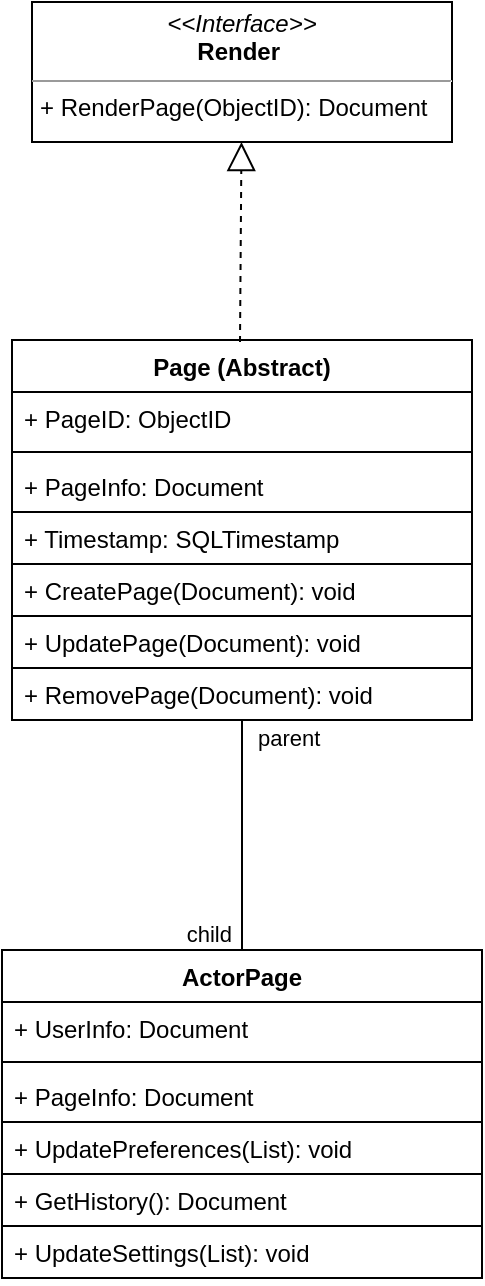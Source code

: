 <mxfile version="14.4.4" type="device"><diagram name="Page-1" id="e7e014a7-5840-1c2e-5031-d8a46d1fe8dd"><mxGraphModel dx="1068" dy="1307" grid="1" gridSize="10" guides="1" tooltips="1" connect="1" arrows="1" fold="1" page="1" pageScale="1" pageWidth="1169" pageHeight="826" background="#ffffff" math="0" shadow="0"><root><mxCell id="0"/><mxCell id="1" parent="0"/><mxCell id="YlJQvgJo4P2jJmzOV9Xr-41" value="Page (Abstract)" style="swimlane;fontStyle=1;align=center;verticalAlign=top;childLayout=stackLayout;horizontal=1;startSize=26;horizontalStack=0;resizeParent=1;resizeParentMax=0;resizeLast=0;collapsible=1;marginBottom=0;strokeColor=#000000;" vertex="1" parent="1"><mxGeometry x="1610" y="249" width="230" height="190" as="geometry"/></mxCell><mxCell id="YlJQvgJo4P2jJmzOV9Xr-57" value="" style="endArrow=block;dashed=1;endFill=0;endSize=12;html=1;" edge="1" parent="YlJQvgJo4P2jJmzOV9Xr-41" target="YlJQvgJo4P2jJmzOV9Xr-48"><mxGeometry width="160" relative="1" as="geometry"><mxPoint x="114" y="1" as="sourcePoint"/><mxPoint x="270" y="1" as="targetPoint"/></mxGeometry></mxCell><mxCell id="YlJQvgJo4P2jJmzOV9Xr-42" value="+ PageID: ObjectID" style="text;strokeColor=none;fillColor=none;align=left;verticalAlign=top;spacingLeft=4;spacingRight=4;overflow=hidden;rotatable=0;points=[[0,0.5],[1,0.5]];portConstraint=eastwest;" vertex="1" parent="YlJQvgJo4P2jJmzOV9Xr-41"><mxGeometry y="26" width="230" height="26" as="geometry"/></mxCell><mxCell id="YlJQvgJo4P2jJmzOV9Xr-43" value="" style="line;strokeWidth=1;fillColor=none;align=left;verticalAlign=middle;spacingTop=-1;spacingLeft=3;spacingRight=3;rotatable=0;labelPosition=right;points=[];portConstraint=eastwest;" vertex="1" parent="YlJQvgJo4P2jJmzOV9Xr-41"><mxGeometry y="52" width="230" height="8" as="geometry"/></mxCell><mxCell id="YlJQvgJo4P2jJmzOV9Xr-44" value="+ PageInfo: Document " style="text;strokeColor=none;fillColor=none;align=left;verticalAlign=top;spacingLeft=4;spacingRight=4;overflow=hidden;rotatable=0;points=[[0,0.5],[1,0.5]];portConstraint=eastwest;" vertex="1" parent="YlJQvgJo4P2jJmzOV9Xr-41"><mxGeometry y="60" width="230" height="26" as="geometry"/></mxCell><mxCell id="YlJQvgJo4P2jJmzOV9Xr-61" value="+ Timestamp: SQLTimestamp " style="text;fillColor=none;align=left;verticalAlign=top;spacingLeft=4;spacingRight=4;overflow=hidden;rotatable=0;points=[[0,0.5],[1,0.5]];portConstraint=eastwest;strokeColor=#000000;" vertex="1" parent="YlJQvgJo4P2jJmzOV9Xr-41"><mxGeometry y="86" width="230" height="26" as="geometry"/></mxCell><mxCell id="YlJQvgJo4P2jJmzOV9Xr-45" value="+ CreatePage(Document): void " style="text;fillColor=none;align=left;verticalAlign=top;spacingLeft=4;spacingRight=4;overflow=hidden;rotatable=0;points=[[0,0.5],[1,0.5]];portConstraint=eastwest;strokeColor=#000000;" vertex="1" parent="YlJQvgJo4P2jJmzOV9Xr-41"><mxGeometry y="112" width="230" height="26" as="geometry"/></mxCell><mxCell id="YlJQvgJo4P2jJmzOV9Xr-46" value="+ UpdatePage(Document): void" style="text;fillColor=none;align=left;verticalAlign=top;spacingLeft=4;spacingRight=4;overflow=hidden;rotatable=0;points=[[0,0.5],[1,0.5]];portConstraint=eastwest;strokeColor=#000000;" vertex="1" parent="YlJQvgJo4P2jJmzOV9Xr-41"><mxGeometry y="138" width="230" height="26" as="geometry"/></mxCell><mxCell id="YlJQvgJo4P2jJmzOV9Xr-47" value="+ RemovePage(Document): void" style="text;fillColor=none;align=left;verticalAlign=top;spacingLeft=4;spacingRight=4;overflow=hidden;rotatable=0;points=[[0,0.5],[1,0.5]];portConstraint=eastwest;strokeColor=#000000;" vertex="1" parent="YlJQvgJo4P2jJmzOV9Xr-41"><mxGeometry y="164" width="230" height="26" as="geometry"/></mxCell><mxCell id="YlJQvgJo4P2jJmzOV9Xr-48" value="&lt;p style=&quot;margin: 0px ; margin-top: 4px ; text-align: center&quot;&gt;&lt;i&gt;&amp;lt;&amp;lt;Interface&amp;gt;&amp;gt;&lt;/i&gt;&lt;br&gt;&lt;b&gt;Render&amp;nbsp;&lt;/b&gt;&lt;/p&gt;&lt;hr size=&quot;1&quot;&gt;&lt;p style=&quot;margin: 0px ; margin-left: 4px&quot;&gt;+ RenderPage(ObjectID): Document&lt;br&gt;&lt;/p&gt;" style="verticalAlign=top;align=left;overflow=fill;fontSize=12;fontFamily=Helvetica;html=1;strokeColor=#000000;" vertex="1" parent="1"><mxGeometry x="1620" y="80" width="210" height="70" as="geometry"/></mxCell><mxCell id="YlJQvgJo4P2jJmzOV9Xr-50" value="ActorPage" style="swimlane;fontStyle=1;align=center;verticalAlign=top;childLayout=stackLayout;horizontal=1;startSize=26;horizontalStack=0;resizeParent=1;resizeParentMax=0;resizeLast=0;collapsible=1;marginBottom=0;strokeColor=#000000;" vertex="1" parent="1"><mxGeometry x="1605" y="554" width="240" height="164" as="geometry"/></mxCell><mxCell id="YlJQvgJo4P2jJmzOV9Xr-51" value="+ UserInfo: Document" style="text;strokeColor=none;fillColor=none;align=left;verticalAlign=top;spacingLeft=4;spacingRight=4;overflow=hidden;rotatable=0;points=[[0,0.5],[1,0.5]];portConstraint=eastwest;" vertex="1" parent="YlJQvgJo4P2jJmzOV9Xr-50"><mxGeometry y="26" width="240" height="26" as="geometry"/></mxCell><mxCell id="YlJQvgJo4P2jJmzOV9Xr-52" value="" style="line;strokeWidth=1;fillColor=none;align=left;verticalAlign=middle;spacingTop=-1;spacingLeft=3;spacingRight=3;rotatable=0;labelPosition=right;points=[];portConstraint=eastwest;" vertex="1" parent="YlJQvgJo4P2jJmzOV9Xr-50"><mxGeometry y="52" width="240" height="8" as="geometry"/></mxCell><mxCell id="YlJQvgJo4P2jJmzOV9Xr-53" value="+ PageInfo: Document" style="text;strokeColor=none;fillColor=none;align=left;verticalAlign=top;spacingLeft=4;spacingRight=4;overflow=hidden;rotatable=0;points=[[0,0.5],[1,0.5]];portConstraint=eastwest;" vertex="1" parent="YlJQvgJo4P2jJmzOV9Xr-50"><mxGeometry y="60" width="240" height="26" as="geometry"/></mxCell><mxCell id="YlJQvgJo4P2jJmzOV9Xr-54" value="+ UpdatePreferences(List): void " style="text;fillColor=none;align=left;verticalAlign=top;spacingLeft=4;spacingRight=4;overflow=hidden;rotatable=0;points=[[0,0.5],[1,0.5]];portConstraint=eastwest;strokeColor=#000000;" vertex="1" parent="YlJQvgJo4P2jJmzOV9Xr-50"><mxGeometry y="86" width="240" height="26" as="geometry"/></mxCell><mxCell id="YlJQvgJo4P2jJmzOV9Xr-55" value="+ GetHistory(): Document " style="text;fillColor=none;align=left;verticalAlign=top;spacingLeft=4;spacingRight=4;overflow=hidden;rotatable=0;points=[[0,0.5],[1,0.5]];portConstraint=eastwest;strokeColor=#000000;" vertex="1" parent="YlJQvgJo4P2jJmzOV9Xr-50"><mxGeometry y="112" width="240" height="26" as="geometry"/></mxCell><mxCell id="YlJQvgJo4P2jJmzOV9Xr-56" value="+ UpdateSettings(List): void " style="text;strokeColor=none;fillColor=none;align=left;verticalAlign=top;spacingLeft=4;spacingRight=4;overflow=hidden;rotatable=0;points=[[0,0.5],[1,0.5]];portConstraint=eastwest;" vertex="1" parent="YlJQvgJo4P2jJmzOV9Xr-50"><mxGeometry y="138" width="240" height="26" as="geometry"/></mxCell><mxCell id="YlJQvgJo4P2jJmzOV9Xr-58" value="" style="endArrow=none;html=1;edgeStyle=orthogonalEdgeStyle;entryX=0.5;entryY=0;entryDx=0;entryDy=0;exitX=0.5;exitY=1.003;exitDx=0;exitDy=0;exitPerimeter=0;" edge="1" parent="1" source="YlJQvgJo4P2jJmzOV9Xr-47" target="YlJQvgJo4P2jJmzOV9Xr-50"><mxGeometry relative="1" as="geometry"><mxPoint x="1725" y="440" as="sourcePoint"/><mxPoint x="1880" y="520" as="targetPoint"/><Array as="points"/></mxGeometry></mxCell><mxCell id="YlJQvgJo4P2jJmzOV9Xr-59" value="parent" style="edgeLabel;resizable=0;html=1;align=left;verticalAlign=bottom;" connectable="0" vertex="1" parent="YlJQvgJo4P2jJmzOV9Xr-58"><mxGeometry x="-1" relative="1" as="geometry"><mxPoint x="5.69" y="17.34" as="offset"/></mxGeometry></mxCell><mxCell id="YlJQvgJo4P2jJmzOV9Xr-60" value="child" style="edgeLabel;resizable=0;html=1;align=right;verticalAlign=bottom;" connectable="0" vertex="1" parent="YlJQvgJo4P2jJmzOV9Xr-58"><mxGeometry x="1" relative="1" as="geometry"><mxPoint x="-5" as="offset"/></mxGeometry></mxCell></root></mxGraphModel></diagram></mxfile>